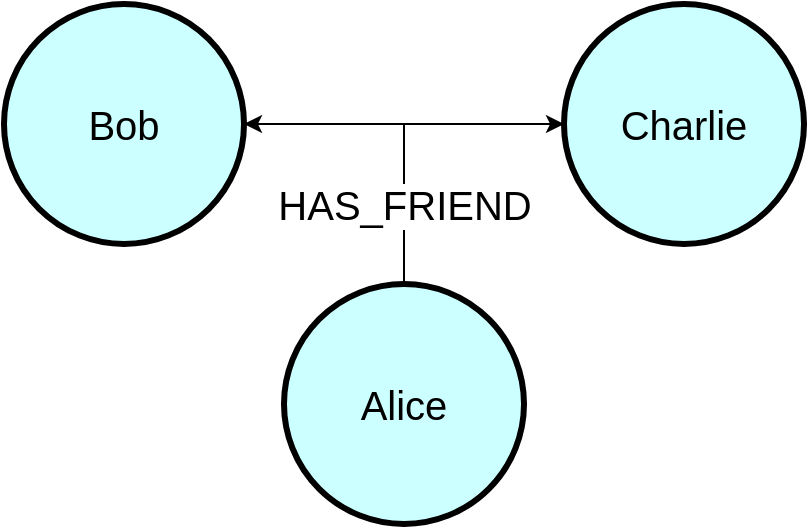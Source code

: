 <mxfile version="20.0.4" type="device"><diagram id="IYd6bzjUQ18QW1BpiMF_" name="Page-1"><mxGraphModel dx="1785" dy="1718" grid="1" gridSize="10" guides="1" tooltips="1" connect="1" arrows="1" fold="1" page="1" pageScale="1" pageWidth="827" pageHeight="1169" math="0" shadow="0"><root><mxCell id="0"/><mxCell id="1" parent="0"/><mxCell id="phhgdTd_cQl4KYRQoKD3-26" value="&lt;font style=&quot;font-size: 20px;&quot;&gt;Charlie&lt;/font&gt;" style="ellipse;whiteSpace=wrap;html=1;shadow=0;fontFamily=Helvetica;fontSize=20;align=center;strokeWidth=3;fillColor=#CCFFFF;strokeColor=#000000;gradientColor=none;" vertex="1" parent="1"><mxGeometry x="240" y="-300" width="120" height="120" as="geometry"/></mxCell><mxCell id="phhgdTd_cQl4KYRQoKD3-27" value="&lt;font style=&quot;line-height: 0.7;&quot;&gt;Bob&lt;/font&gt;&lt;font style=&quot;line-height: 0.7; font-size: 12px;&quot;&gt;&lt;br&gt;&lt;/font&gt;" style="ellipse;whiteSpace=wrap;html=1;shadow=0;fontFamily=Helvetica;fontSize=20;align=center;strokeWidth=3;fillColor=#CCFFFF;" vertex="1" parent="1"><mxGeometry x="-40" y="-300" width="120" height="120" as="geometry"/></mxCell><mxCell id="phhgdTd_cQl4KYRQoKD3-28" value="&lt;font style=&quot;line-height: 0.7;&quot;&gt;Alice&lt;br&gt;&lt;/font&gt;" style="ellipse;whiteSpace=wrap;html=1;shadow=0;fontFamily=Helvetica;fontSize=20;align=center;strokeWidth=3;fillColor=#CCFFFF;" vertex="1" parent="1"><mxGeometry x="100" y="-160" width="120" height="120" as="geometry"/></mxCell><mxCell id="phhgdTd_cQl4KYRQoKD3-29" value="" style="endArrow=classic;html=1;rounded=0;entryX=1;entryY=0.5;entryDx=0;entryDy=0;" edge="1" parent="1" target="phhgdTd_cQl4KYRQoKD3-27"><mxGeometry relative="1" as="geometry"><mxPoint x="160" y="-220" as="sourcePoint"/><mxPoint x="160" y="-250" as="targetPoint"/><Array as="points"><mxPoint x="160" y="-240"/></Array></mxGeometry></mxCell><mxCell id="phhgdTd_cQl4KYRQoKD3-30" value="&lt;font style=&quot;&quot;&gt;&lt;br&gt;&lt;/font&gt;" style="edgeLabel;resizable=0;html=1;align=center;verticalAlign=middle;fillColor=#FFB570;fontSize=16;" connectable="0" vertex="1" parent="phhgdTd_cQl4KYRQoKD3-29"><mxGeometry relative="1" as="geometry"><mxPoint x="-1" as="offset"/></mxGeometry></mxCell><mxCell id="phhgdTd_cQl4KYRQoKD3-31" value="" style="endArrow=none;html=1;rounded=0;fontSize=20;" edge="1" parent="1"><mxGeometry width="50" height="50" relative="1" as="geometry"><mxPoint x="160" y="-160" as="sourcePoint"/><mxPoint x="160" y="-220" as="targetPoint"/></mxGeometry></mxCell><mxCell id="phhgdTd_cQl4KYRQoKD3-32" value="HAS_FRIEND" style="edgeLabel;html=1;align=center;verticalAlign=middle;resizable=0;points=[];fontSize=20;" vertex="1" connectable="0" parent="phhgdTd_cQl4KYRQoKD3-31"><mxGeometry x="-0.171" y="-1" relative="1" as="geometry"><mxPoint x="-1" y="-15" as="offset"/></mxGeometry></mxCell><mxCell id="phhgdTd_cQl4KYRQoKD3-33" value="" style="endArrow=classic;html=1;rounded=0;entryX=0;entryY=0.5;entryDx=0;entryDy=0;" edge="1" parent="1" target="phhgdTd_cQl4KYRQoKD3-26"><mxGeometry relative="1" as="geometry"><mxPoint x="160" y="-210" as="sourcePoint"/><mxPoint x="90.0" y="-230" as="targetPoint"/><Array as="points"><mxPoint x="160" y="-240"/></Array></mxGeometry></mxCell><mxCell id="phhgdTd_cQl4KYRQoKD3-34" value="&lt;font style=&quot;&quot;&gt;&lt;br&gt;&lt;/font&gt;" style="edgeLabel;resizable=0;html=1;align=center;verticalAlign=middle;fillColor=#FFB570;fontSize=16;" connectable="0" vertex="1" parent="phhgdTd_cQl4KYRQoKD3-33"><mxGeometry relative="1" as="geometry"><mxPoint x="-1" as="offset"/></mxGeometry></mxCell></root></mxGraphModel></diagram></mxfile>